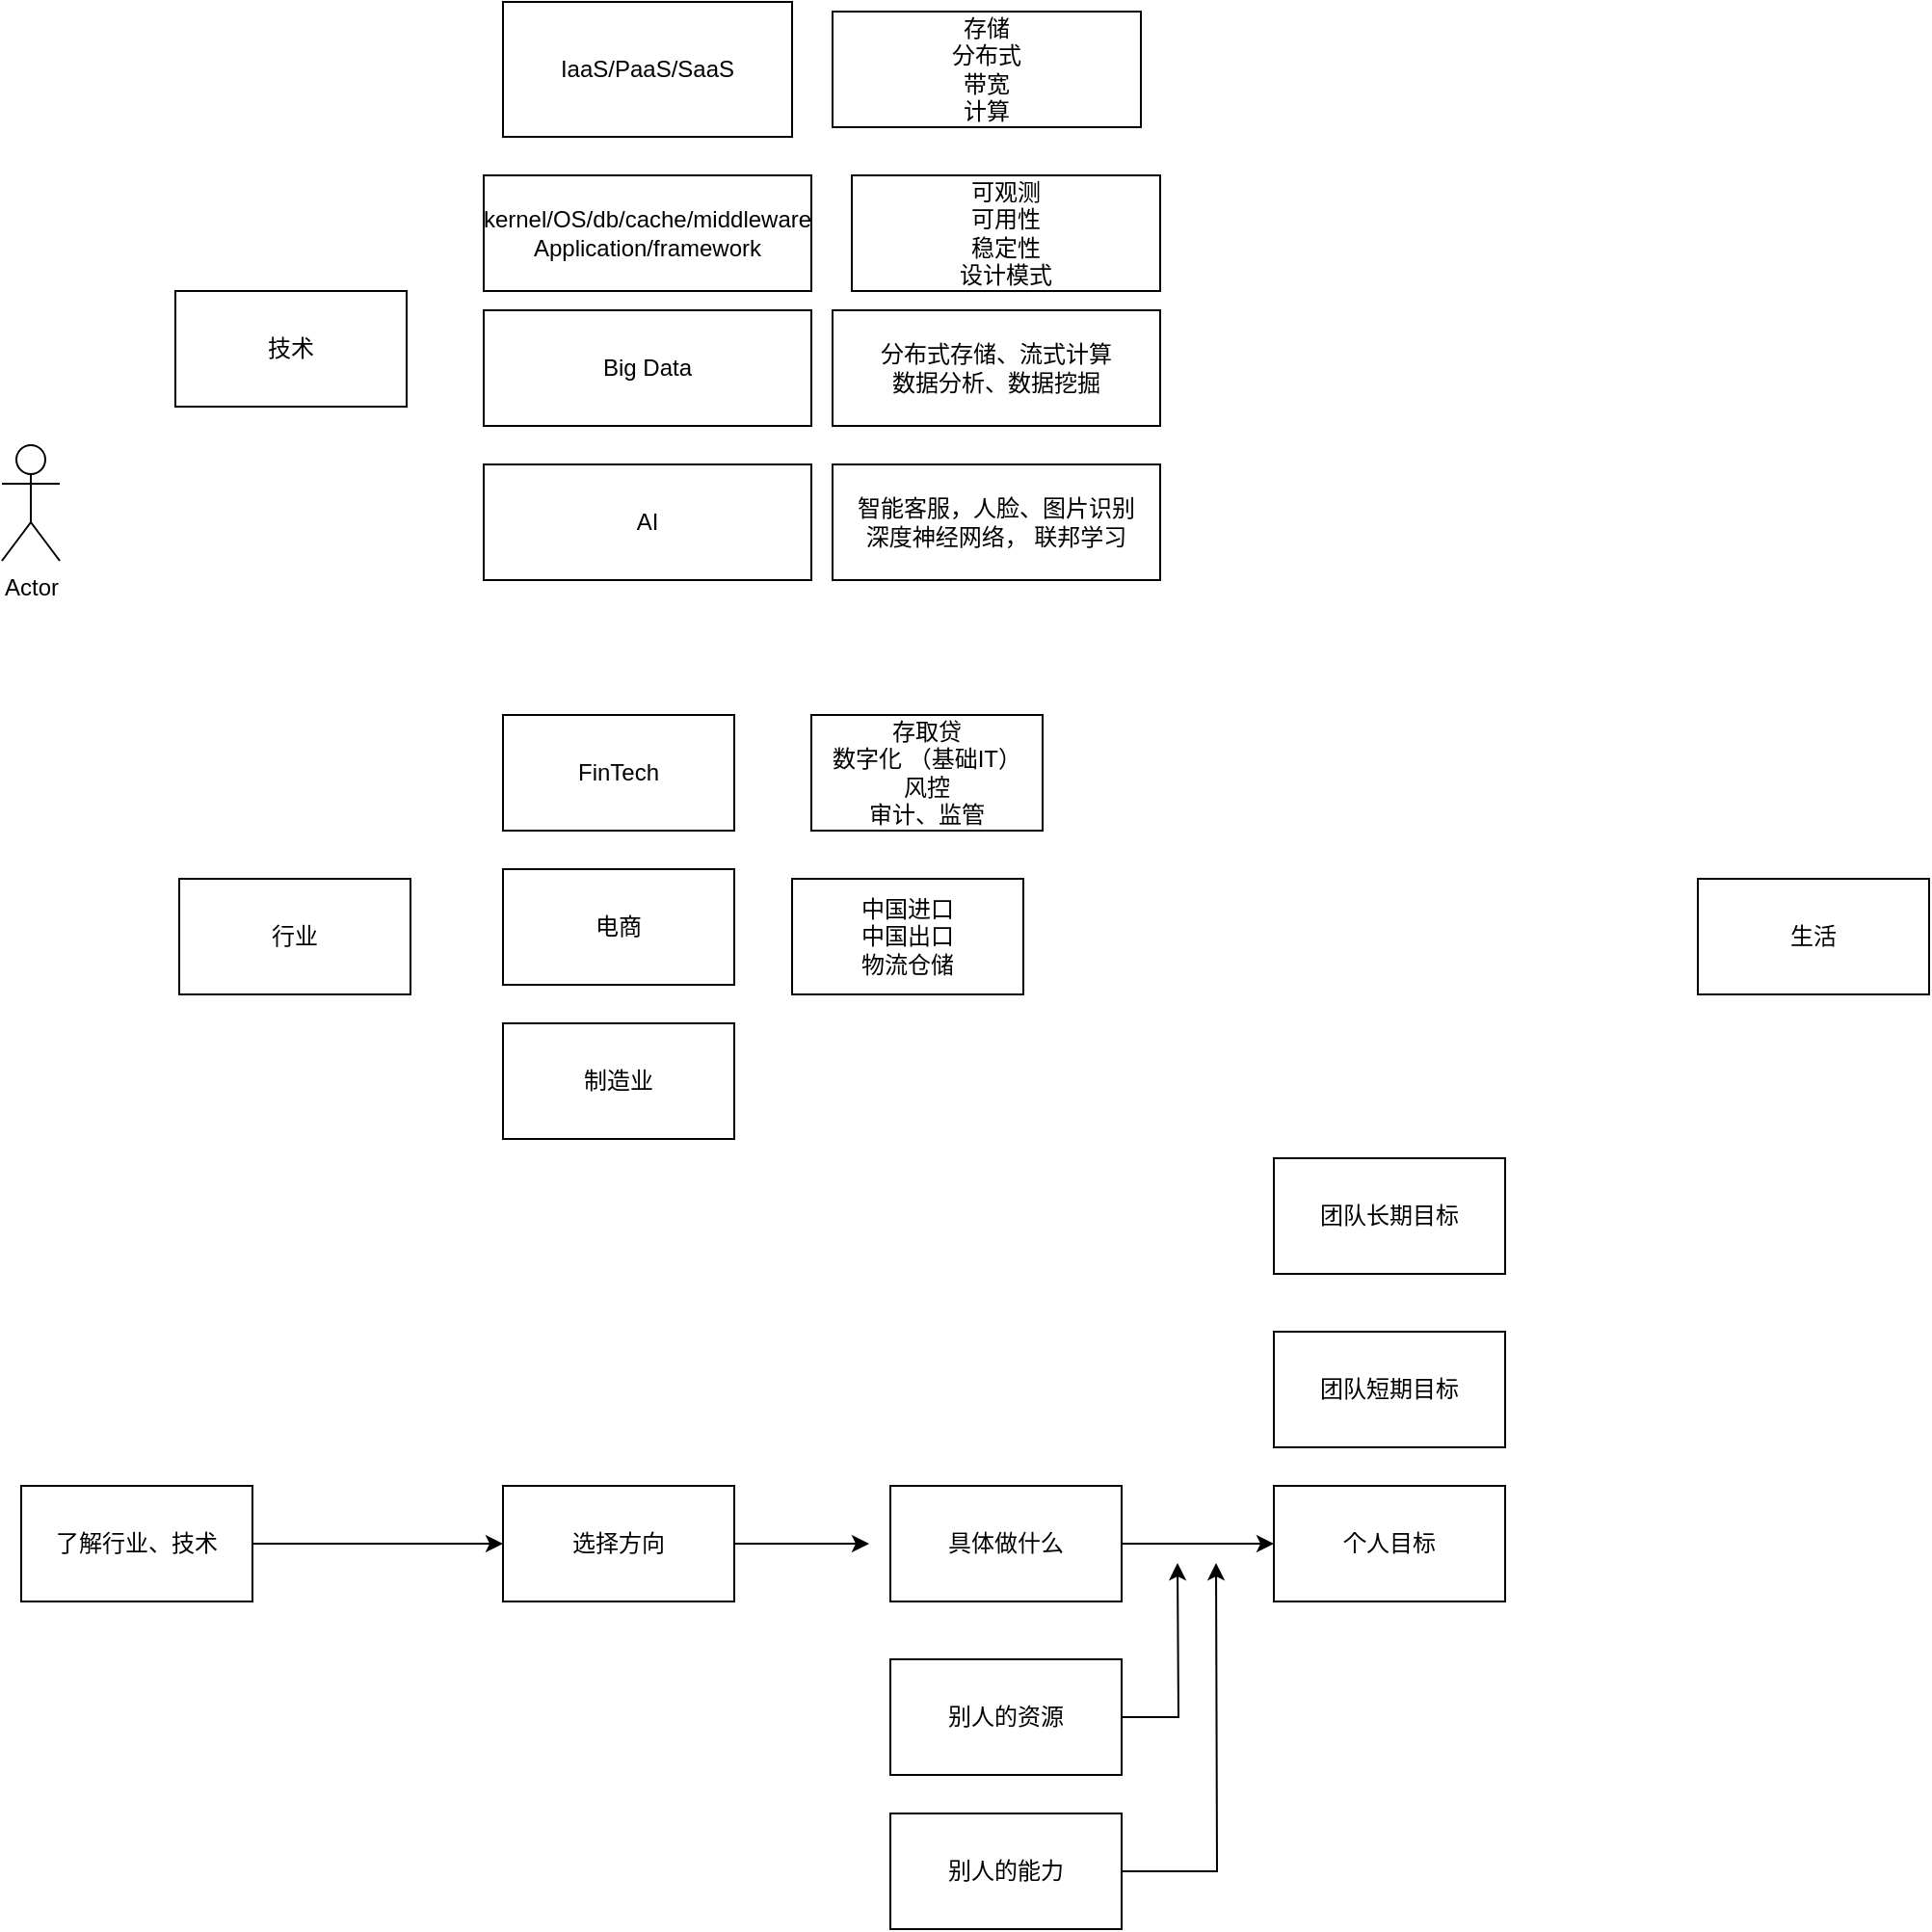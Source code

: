 <mxfile version="17.1.4" type="github">
  <diagram id="Lj22Cs7bdpNFNDsxnH2v" name="Page-1">
    <mxGraphModel dx="1183" dy="628" grid="1" gridSize="10" guides="1" tooltips="1" connect="1" arrows="1" fold="1" page="1" pageScale="1" pageWidth="827" pageHeight="1169" math="0" shadow="0">
      <root>
        <mxCell id="0" />
        <mxCell id="1" parent="0" />
        <mxCell id="MsU4HEIz5_8cRF91NyHN-2" value="Actor" style="shape=umlActor;verticalLabelPosition=bottom;verticalAlign=top;html=1;outlineConnect=0;" vertex="1" parent="1">
          <mxGeometry x="60" y="280" width="30" height="60" as="geometry" />
        </mxCell>
        <mxCell id="MsU4HEIz5_8cRF91NyHN-3" value="行业" style="rounded=0;whiteSpace=wrap;html=1;" vertex="1" parent="1">
          <mxGeometry x="152" y="505" width="120" height="60" as="geometry" />
        </mxCell>
        <mxCell id="MsU4HEIz5_8cRF91NyHN-4" value="技术" style="rounded=0;whiteSpace=wrap;html=1;" vertex="1" parent="1">
          <mxGeometry x="150" y="200" width="120" height="60" as="geometry" />
        </mxCell>
        <mxCell id="MsU4HEIz5_8cRF91NyHN-5" value="IaaS/PaaS/SaaS" style="rounded=0;whiteSpace=wrap;html=1;" vertex="1" parent="1">
          <mxGeometry x="320" y="50" width="150" height="70" as="geometry" />
        </mxCell>
        <mxCell id="MsU4HEIz5_8cRF91NyHN-6" value="kernel/OS/db/cache/middleware&lt;br&gt;Application/framework" style="rounded=0;whiteSpace=wrap;html=1;" vertex="1" parent="1">
          <mxGeometry x="310" y="140" width="170" height="60" as="geometry" />
        </mxCell>
        <mxCell id="MsU4HEIz5_8cRF91NyHN-8" value="存储&lt;br&gt;分布式&lt;br&gt;带宽&lt;br&gt;计算" style="rounded=0;whiteSpace=wrap;html=1;" vertex="1" parent="1">
          <mxGeometry x="491" y="55" width="160" height="60" as="geometry" />
        </mxCell>
        <mxCell id="MsU4HEIz5_8cRF91NyHN-9" value="Big Data" style="rounded=0;whiteSpace=wrap;html=1;" vertex="1" parent="1">
          <mxGeometry x="310" y="210" width="170" height="60" as="geometry" />
        </mxCell>
        <mxCell id="MsU4HEIz5_8cRF91NyHN-10" value="AI" style="rounded=0;whiteSpace=wrap;html=1;" vertex="1" parent="1">
          <mxGeometry x="310" y="290" width="170" height="60" as="geometry" />
        </mxCell>
        <mxCell id="MsU4HEIz5_8cRF91NyHN-11" value="分布式存储、流式计算&lt;br&gt;数据分析、数据挖掘" style="rounded=0;whiteSpace=wrap;html=1;" vertex="1" parent="1">
          <mxGeometry x="491" y="210" width="170" height="60" as="geometry" />
        </mxCell>
        <mxCell id="MsU4HEIz5_8cRF91NyHN-12" value="智能客服，人脸、图片识别&lt;br&gt;深度神经网络， 联邦学习" style="rounded=0;whiteSpace=wrap;html=1;" vertex="1" parent="1">
          <mxGeometry x="491" y="290" width="170" height="60" as="geometry" />
        </mxCell>
        <mxCell id="MsU4HEIz5_8cRF91NyHN-14" value="可观测&lt;br&gt;可用性&lt;br&gt;稳定性&lt;br&gt;设计模式" style="rounded=0;whiteSpace=wrap;html=1;" vertex="1" parent="1">
          <mxGeometry x="501" y="140" width="160" height="60" as="geometry" />
        </mxCell>
        <mxCell id="MsU4HEIz5_8cRF91NyHN-16" style="edgeStyle=orthogonalEdgeStyle;rounded=0;orthogonalLoop=1;jettySize=auto;html=1;exitX=1;exitY=0.5;exitDx=0;exitDy=0;" edge="1" parent="1" source="MsU4HEIz5_8cRF91NyHN-15">
          <mxGeometry relative="1" as="geometry">
            <mxPoint x="320" y="850" as="targetPoint" />
          </mxGeometry>
        </mxCell>
        <mxCell id="MsU4HEIz5_8cRF91NyHN-15" value="了解行业、技术" style="rounded=0;whiteSpace=wrap;html=1;" vertex="1" parent="1">
          <mxGeometry x="70" y="820" width="120" height="60" as="geometry" />
        </mxCell>
        <mxCell id="MsU4HEIz5_8cRF91NyHN-30" style="edgeStyle=orthogonalEdgeStyle;rounded=0;orthogonalLoop=1;jettySize=auto;html=1;" edge="1" parent="1" source="MsU4HEIz5_8cRF91NyHN-17">
          <mxGeometry relative="1" as="geometry">
            <mxPoint x="510" y="850" as="targetPoint" />
          </mxGeometry>
        </mxCell>
        <mxCell id="MsU4HEIz5_8cRF91NyHN-17" value="选择方向" style="rounded=0;whiteSpace=wrap;html=1;" vertex="1" parent="1">
          <mxGeometry x="320" y="820" width="120" height="60" as="geometry" />
        </mxCell>
        <mxCell id="MsU4HEIz5_8cRF91NyHN-31" style="edgeStyle=orthogonalEdgeStyle;rounded=0;orthogonalLoop=1;jettySize=auto;html=1;entryX=0;entryY=0.5;entryDx=0;entryDy=0;" edge="1" parent="1" source="MsU4HEIz5_8cRF91NyHN-18" target="MsU4HEIz5_8cRF91NyHN-19">
          <mxGeometry relative="1" as="geometry" />
        </mxCell>
        <mxCell id="MsU4HEIz5_8cRF91NyHN-18" value="具体做什么" style="rounded=0;whiteSpace=wrap;html=1;" vertex="1" parent="1">
          <mxGeometry x="521" y="820" width="120" height="60" as="geometry" />
        </mxCell>
        <mxCell id="MsU4HEIz5_8cRF91NyHN-19" value="个人目标" style="rounded=0;whiteSpace=wrap;html=1;" vertex="1" parent="1">
          <mxGeometry x="720" y="820" width="120" height="60" as="geometry" />
        </mxCell>
        <mxCell id="MsU4HEIz5_8cRF91NyHN-20" value="FinTech" style="rounded=0;whiteSpace=wrap;html=1;" vertex="1" parent="1">
          <mxGeometry x="320" y="420" width="120" height="60" as="geometry" />
        </mxCell>
        <mxCell id="MsU4HEIz5_8cRF91NyHN-21" value="电商" style="rounded=0;whiteSpace=wrap;html=1;" vertex="1" parent="1">
          <mxGeometry x="320" y="500" width="120" height="60" as="geometry" />
        </mxCell>
        <mxCell id="MsU4HEIz5_8cRF91NyHN-24" value="制造业" style="rounded=0;whiteSpace=wrap;html=1;" vertex="1" parent="1">
          <mxGeometry x="320" y="580" width="120" height="60" as="geometry" />
        </mxCell>
        <mxCell id="MsU4HEIz5_8cRF91NyHN-25" value="生活" style="rounded=0;whiteSpace=wrap;html=1;" vertex="1" parent="1">
          <mxGeometry x="940" y="505" width="120" height="60" as="geometry" />
        </mxCell>
        <mxCell id="MsU4HEIz5_8cRF91NyHN-26" value="中国进口&lt;br&gt;中国出口&lt;br&gt;物流仓储" style="rounded=0;whiteSpace=wrap;html=1;" vertex="1" parent="1">
          <mxGeometry x="470" y="505" width="120" height="60" as="geometry" />
        </mxCell>
        <mxCell id="MsU4HEIz5_8cRF91NyHN-27" value="存取贷&lt;br&gt;数字化 （基础IT）&lt;br&gt;风控&lt;br&gt;审计、监管" style="rounded=0;whiteSpace=wrap;html=1;" vertex="1" parent="1">
          <mxGeometry x="480" y="420" width="120" height="60" as="geometry" />
        </mxCell>
        <mxCell id="MsU4HEIz5_8cRF91NyHN-32" style="edgeStyle=orthogonalEdgeStyle;rounded=0;orthogonalLoop=1;jettySize=auto;html=1;" edge="1" parent="1" source="MsU4HEIz5_8cRF91NyHN-28">
          <mxGeometry relative="1" as="geometry">
            <mxPoint x="670" y="860" as="targetPoint" />
          </mxGeometry>
        </mxCell>
        <mxCell id="MsU4HEIz5_8cRF91NyHN-28" value="别人的资源" style="rounded=0;whiteSpace=wrap;html=1;" vertex="1" parent="1">
          <mxGeometry x="521" y="910" width="120" height="60" as="geometry" />
        </mxCell>
        <mxCell id="MsU4HEIz5_8cRF91NyHN-33" style="edgeStyle=orthogonalEdgeStyle;rounded=0;orthogonalLoop=1;jettySize=auto;html=1;" edge="1" parent="1" source="MsU4HEIz5_8cRF91NyHN-29">
          <mxGeometry relative="1" as="geometry">
            <mxPoint x="690" y="860" as="targetPoint" />
          </mxGeometry>
        </mxCell>
        <mxCell id="MsU4HEIz5_8cRF91NyHN-29" value="别人的能力" style="rounded=0;whiteSpace=wrap;html=1;" vertex="1" parent="1">
          <mxGeometry x="521" y="990" width="120" height="60" as="geometry" />
        </mxCell>
        <mxCell id="MsU4HEIz5_8cRF91NyHN-34" value="团队短期目标" style="rounded=0;whiteSpace=wrap;html=1;" vertex="1" parent="1">
          <mxGeometry x="720" y="740" width="120" height="60" as="geometry" />
        </mxCell>
        <mxCell id="MsU4HEIz5_8cRF91NyHN-35" value="团队长期目标" style="rounded=0;whiteSpace=wrap;html=1;" vertex="1" parent="1">
          <mxGeometry x="720" y="650" width="120" height="60" as="geometry" />
        </mxCell>
      </root>
    </mxGraphModel>
  </diagram>
</mxfile>

